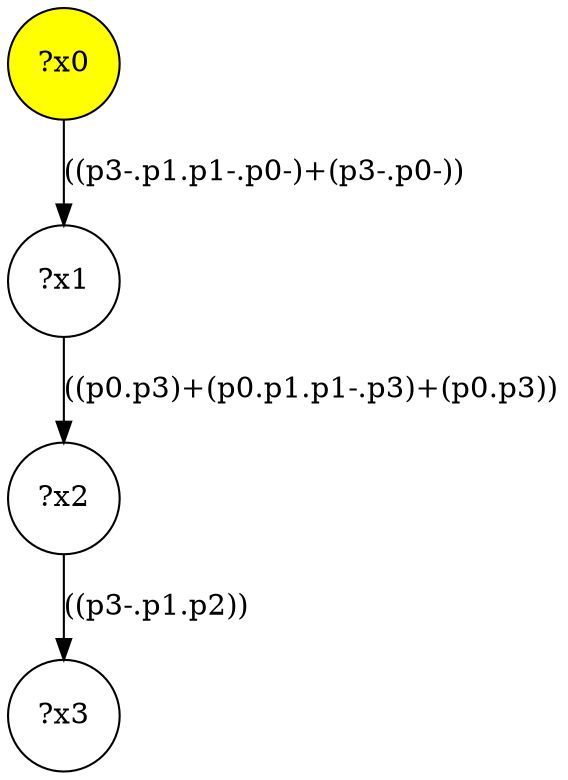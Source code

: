 digraph g {
	x0 [fillcolor="yellow", style="filled," shape=circle, label="?x0"];
	x1 [shape=circle, label="?x1"];
	x0 -> x1 [label="((p3-.p1.p1-.p0-)+(p3-.p0-))"];
	x2 [shape=circle, label="?x2"];
	x1 -> x2 [label="((p0.p3)+(p0.p1.p1-.p3)+(p0.p3))"];
	x3 [shape=circle, label="?x3"];
	x2 -> x3 [label="((p3-.p1.p2))"];
}
